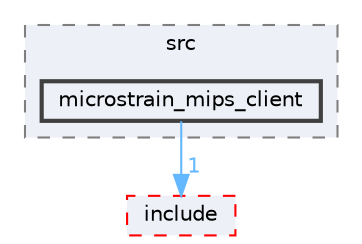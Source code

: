 digraph "smacc_client_library/microstrain_mips_client/src/microstrain_mips_client"
{
 // LATEX_PDF_SIZE
  bgcolor="transparent";
  edge [fontname=Helvetica,fontsize=10,labelfontname=Helvetica,labelfontsize=10];
  node [fontname=Helvetica,fontsize=10,shape=box,height=0.2,width=0.4];
  compound=true
  subgraph clusterdir_e4e0dd75dd3443d0aabaa02da328f620 {
    graph [ bgcolor="#edf0f7", pencolor="grey50", label="src", fontname=Helvetica,fontsize=10 style="filled,dashed", URL="dir_e4e0dd75dd3443d0aabaa02da328f620.html",tooltip=""]
  dir_705beb5bb464738cd82142b183de611b [label="microstrain_mips_client", fillcolor="#edf0f7", color="grey25", style="filled,bold", URL="dir_705beb5bb464738cd82142b183de611b.html",tooltip=""];
  }
  dir_8a8a49f061e56144ab95f147885a8797 [label="include", fillcolor="#edf0f7", color="red", style="filled,dashed", URL="dir_8a8a49f061e56144ab95f147885a8797.html",tooltip=""];
  dir_705beb5bb464738cd82142b183de611b->dir_8a8a49f061e56144ab95f147885a8797 [headlabel="1", labeldistance=1.5 headhref="dir_000065_000041.html" color="steelblue1" fontcolor="steelblue1"];
}
